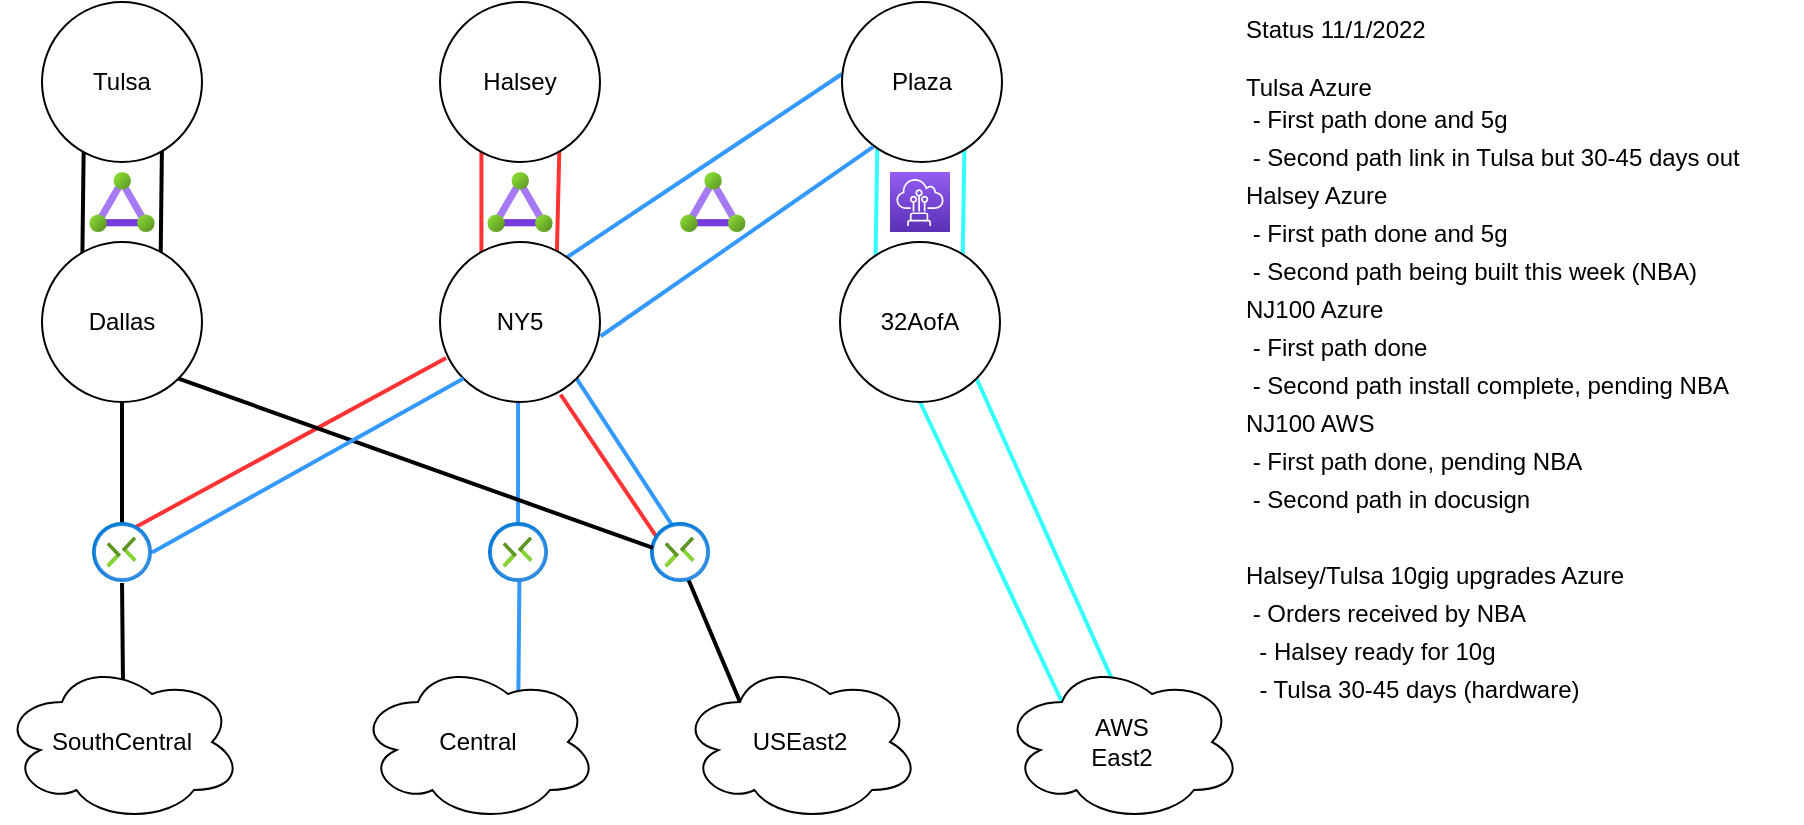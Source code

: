 <mxfile version="20.2.7" type="github">
  <diagram name="Cloud Connectivity" id="WKU88_NRlp5oghHVTHNe">
    <mxGraphModel dx="1278" dy="536" grid="1" gridSize="10" guides="1" tooltips="1" connect="1" arrows="1" fold="1" page="1" pageScale="1" pageWidth="1169" pageHeight="827" math="0" shadow="0">
      <root>
        <mxCell id="qfVMbebjgHPsn-mblnon-0" />
        <mxCell id="qfVMbebjgHPsn-mblnon-1" parent="qfVMbebjgHPsn-mblnon-0" />
        <mxCell id="qfVMbebjgHPsn-mblnon-19" value="" style="endArrow=none;html=1;rounded=0;exitX=0.201;exitY=0.333;exitDx=0;exitDy=0;exitPerimeter=0;entryX=0.288;entryY=0.963;entryDx=0;entryDy=0;entryPerimeter=0;strokeColor=#3399FF;strokeWidth=2;" parent="qfVMbebjgHPsn-mblnon-1" edge="1">
          <mxGeometry width="50" height="50" relative="1" as="geometry">
            <mxPoint x="519.03" y="509.99" as="sourcePoint" />
            <mxPoint x="519.04" y="437.04" as="targetPoint" />
          </mxGeometry>
        </mxCell>
        <mxCell id="5C80HfpC81GCH5MhGB5B-5" value="" style="endArrow=none;html=1;rounded=0;strokeColor=#33FFFF;fillColor=#FF0000;exitX=0.25;exitY=0.25;exitDx=0;exitDy=0;strokeWidth=2;exitPerimeter=0;entryX=0.5;entryY=1;entryDx=0;entryDy=0;" edge="1" parent="qfVMbebjgHPsn-mblnon-1" source="qfVMbebjgHPsn-mblnon-12" target="5C80HfpC81GCH5MhGB5B-2">
          <mxGeometry width="50" height="50" relative="1" as="geometry">
            <mxPoint x="729.996" y="529.996" as="sourcePoint" />
            <mxPoint x="730.996" y="466.564" as="targetPoint" />
          </mxGeometry>
        </mxCell>
        <mxCell id="5C80HfpC81GCH5MhGB5B-6" value="" style="endArrow=none;html=1;rounded=0;strokeColor=#33FFFF;fillColor=#FF0000;exitX=0.465;exitY=0.129;exitDx=0;exitDy=0;entryX=1;entryY=1;entryDx=0;entryDy=0;strokeWidth=2;exitPerimeter=0;" edge="1" parent="qfVMbebjgHPsn-mblnon-1" source="qfVMbebjgHPsn-mblnon-12" target="5C80HfpC81GCH5MhGB5B-2">
          <mxGeometry width="50" height="50" relative="1" as="geometry">
            <mxPoint x="809.996" y="569.996" as="sourcePoint" />
            <mxPoint x="810.996" y="506.564" as="targetPoint" />
          </mxGeometry>
        </mxCell>
        <mxCell id="qfVMbebjgHPsn-mblnon-24" value="" style="endArrow=none;html=1;rounded=0;exitX=0.75;exitY=0.125;exitDx=0;exitDy=0;entryX=0;entryY=0.5;entryDx=0;entryDy=0;fillColor=#FF0000;strokeColor=#3399FF;strokeWidth=2;exitPerimeter=0;" parent="qfVMbebjgHPsn-mblnon-1" source="qfVMbebjgHPsn-mblnon-10" edge="1">
          <mxGeometry width="50" height="50" relative="1" as="geometry">
            <mxPoint x="548.284" y="367.716" as="sourcePoint" />
            <mxPoint x="681" y="276" as="targetPoint" />
          </mxGeometry>
        </mxCell>
        <mxCell id="qfVMbebjgHPsn-mblnon-29" value="" style="endArrow=none;html=1;rounded=0;strokeColor=#33FFFF;fillColor=#FF0000;exitX=0;exitY=0;exitDx=0;exitDy=0;entryX=0;entryY=1;entryDx=0;entryDy=0;strokeWidth=2;" parent="qfVMbebjgHPsn-mblnon-1" edge="1">
          <mxGeometry width="50" height="50" relative="1" as="geometry">
            <mxPoint x="697.716" y="371.716" as="sourcePoint" />
            <mxPoint x="698.716" y="308.284" as="targetPoint" />
          </mxGeometry>
        </mxCell>
        <mxCell id="5C80HfpC81GCH5MhGB5B-0" value="" style="endArrow=none;html=1;rounded=0;strokeColor=#33FFFF;fillColor=#FF0000;exitX=1;exitY=0;exitDx=0;exitDy=0;entryX=1;entryY=1;entryDx=0;entryDy=0;strokeWidth=2;" edge="1" parent="qfVMbebjgHPsn-mblnon-1">
          <mxGeometry width="50" height="50" relative="1" as="geometry">
            <mxPoint x="741.284" y="371.716" as="sourcePoint" />
            <mxPoint x="742.284" y="308.284" as="targetPoint" />
          </mxGeometry>
        </mxCell>
        <mxCell id="qfVMbebjgHPsn-mblnon-25" value="" style="endArrow=none;html=1;rounded=0;entryX=0.754;entryY=0.954;entryDx=0;entryDy=0;strokeColor=#FF3333;strokeWidth=2;entryPerimeter=0;" parent="qfVMbebjgHPsn-mblnon-1" edge="1" target="qfVMbebjgHPsn-mblnon-10">
          <mxGeometry width="50" height="50" relative="1" as="geometry">
            <mxPoint x="590" y="510" as="sourcePoint" />
            <mxPoint x="520" y="440" as="targetPoint" />
          </mxGeometry>
        </mxCell>
        <mxCell id="qfVMbebjgHPsn-mblnon-20" value="" style="endArrow=none;html=1;rounded=0;strokeColor=#3399FF;strokeWidth=2;exitX=0.668;exitY=0.229;exitDx=0;exitDy=0;exitPerimeter=0;entryX=0.524;entryY=0.924;entryDx=0;entryDy=0;entryPerimeter=0;" parent="qfVMbebjgHPsn-mblnon-1" target="qfVMbebjgHPsn-mblnon-15" edge="1" source="qfVMbebjgHPsn-mblnon-13">
          <mxGeometry width="50" height="50" relative="1" as="geometry">
            <mxPoint x="532" y="580" as="sourcePoint" />
            <mxPoint x="459" y="533.591" as="targetPoint" />
          </mxGeometry>
        </mxCell>
        <mxCell id="JSvdRQkjygEm9eyY96WY-1" value="" style="endArrow=none;html=1;rounded=0;exitX=0;exitY=0;exitDx=0;exitDy=0;entryX=0;entryY=1;entryDx=0;entryDy=0;strokeColor=#FF3333;strokeWidth=2;" parent="qfVMbebjgHPsn-mblnon-1" edge="1">
          <mxGeometry width="50" height="50" relative="1" as="geometry">
            <mxPoint x="500.716" y="371.716" as="sourcePoint" />
            <mxPoint x="500.716" y="308.284" as="targetPoint" />
          </mxGeometry>
        </mxCell>
        <mxCell id="qfVMbebjgHPsn-mblnon-23" value="" style="endArrow=none;html=1;rounded=0;exitX=1;exitY=0;exitDx=0;exitDy=0;entryX=0.5;entryY=1;entryDx=0;entryDy=0;strokeColor=#FF3333;strokeWidth=2;" parent="qfVMbebjgHPsn-mblnon-1" edge="1">
          <mxGeometry width="50" height="50" relative="1" as="geometry">
            <mxPoint x="538.284" y="371.716" as="sourcePoint" />
            <mxPoint x="540" y="300" as="targetPoint" />
          </mxGeometry>
        </mxCell>
        <mxCell id="JSvdRQkjygEm9eyY96WY-2" value="" style="endArrow=none;html=1;rounded=0;exitX=0.1;exitY=0.275;exitDx=0;exitDy=0;entryX=0.5;entryY=1;entryDx=0;entryDy=0;strokeWidth=2;exitPerimeter=0;" parent="qfVMbebjgHPsn-mblnon-1" edge="1">
          <mxGeometry width="50" height="50" relative="1" as="geometry">
            <mxPoint x="301" y="382" as="sourcePoint" />
            <mxPoint x="302" y="300" as="targetPoint" />
          </mxGeometry>
        </mxCell>
        <mxCell id="qfVMbebjgHPsn-mblnon-2" value="" style="endArrow=none;html=1;rounded=0;entryX=1;entryY=1;entryDx=0;entryDy=0;exitX=0.917;exitY=0.433;exitDx=0;exitDy=0;exitPerimeter=0;strokeColor=#3399FF;strokeWidth=2;" parent="qfVMbebjgHPsn-mblnon-1" edge="1" target="qfVMbebjgHPsn-mblnon-10">
          <mxGeometry width="50" height="50" relative="1" as="geometry">
            <mxPoint x="603.51" y="512.99" as="sourcePoint" />
            <mxPoint x="604" y="438" as="targetPoint" />
          </mxGeometry>
        </mxCell>
        <mxCell id="qfVMbebjgHPsn-mblnon-3" value="" style="endArrow=none;html=1;rounded=0;exitX=0.25;exitY=0.25;exitDx=0;exitDy=0;exitPerimeter=0;entryX=0.6;entryY=0.867;entryDx=0;entryDy=0;entryPerimeter=0;strokeWidth=2;" parent="qfVMbebjgHPsn-mblnon-1" source="qfVMbebjgHPsn-mblnon-14" target="qfVMbebjgHPsn-mblnon-16" edge="1">
          <mxGeometry width="50" height="50" relative="1" as="geometry">
            <mxPoint x="589.99" y="539.01" as="sourcePoint" />
            <mxPoint x="531" y="490" as="targetPoint" />
          </mxGeometry>
        </mxCell>
        <mxCell id="qfVMbebjgHPsn-mblnon-4" value="" style="endArrow=none;html=1;rounded=0;exitX=0.504;exitY=0.107;exitDx=0;exitDy=0;exitPerimeter=0;strokeWidth=2;entryX=0.467;entryY=1.017;entryDx=0;entryDy=0;entryPerimeter=0;" parent="qfVMbebjgHPsn-mblnon-1" edge="1" source="qfVMbebjgHPsn-mblnon-11">
          <mxGeometry width="50" height="50" relative="1" as="geometry">
            <mxPoint x="321" y="586" as="sourcePoint" />
            <mxPoint x="321.01" y="530.51" as="targetPoint" />
          </mxGeometry>
        </mxCell>
        <mxCell id="qfVMbebjgHPsn-mblnon-5" value="" style="endArrow=none;html=1;rounded=0;exitX=1;exitY=0;exitDx=0;exitDy=0;entryX=0.5;entryY=1;entryDx=0;entryDy=0;strokeWidth=2;" parent="qfVMbebjgHPsn-mblnon-1" edge="1">
          <mxGeometry width="50" height="50" relative="1" as="geometry">
            <mxPoint x="340.284" y="371.716" as="sourcePoint" />
            <mxPoint x="341" y="310" as="targetPoint" />
          </mxGeometry>
        </mxCell>
        <mxCell id="qfVMbebjgHPsn-mblnon-6" value="Tulsa" style="ellipse;whiteSpace=wrap;html=1;aspect=fixed;" parent="qfVMbebjgHPsn-mblnon-1" vertex="1">
          <mxGeometry x="281" y="240" width="80" height="80" as="geometry" />
        </mxCell>
        <mxCell id="qfVMbebjgHPsn-mblnon-7" value="Halsey" style="ellipse;whiteSpace=wrap;html=1;aspect=fixed;" parent="qfVMbebjgHPsn-mblnon-1" vertex="1">
          <mxGeometry x="480" y="240" width="80" height="80" as="geometry" />
        </mxCell>
        <mxCell id="qfVMbebjgHPsn-mblnon-8" value="Plaza" style="ellipse;whiteSpace=wrap;html=1;aspect=fixed;" parent="qfVMbebjgHPsn-mblnon-1" vertex="1">
          <mxGeometry x="681" y="240" width="80" height="80" as="geometry" />
        </mxCell>
        <mxCell id="qfVMbebjgHPsn-mblnon-9" value="Dallas" style="ellipse;whiteSpace=wrap;html=1;aspect=fixed;" parent="qfVMbebjgHPsn-mblnon-1" vertex="1">
          <mxGeometry x="281" y="360" width="80" height="80" as="geometry" />
        </mxCell>
        <mxCell id="qfVMbebjgHPsn-mblnon-10" value="NY5" style="ellipse;whiteSpace=wrap;html=1;aspect=fixed;" parent="qfVMbebjgHPsn-mblnon-1" vertex="1">
          <mxGeometry x="480" y="360" width="80" height="80" as="geometry" />
        </mxCell>
        <mxCell id="qfVMbebjgHPsn-mblnon-11" value="SouthCentral" style="ellipse;shape=cloud;whiteSpace=wrap;html=1;" parent="qfVMbebjgHPsn-mblnon-1" vertex="1">
          <mxGeometry x="261" y="570" width="120" height="80" as="geometry" />
        </mxCell>
        <mxCell id="qfVMbebjgHPsn-mblnon-12" value="&lt;div&gt;AWS&lt;/div&gt;&lt;div&gt;East2&lt;br&gt;&lt;/div&gt;" style="ellipse;shape=cloud;whiteSpace=wrap;html=1;" parent="qfVMbebjgHPsn-mblnon-1" vertex="1">
          <mxGeometry x="761" y="570" width="120" height="80" as="geometry" />
        </mxCell>
        <mxCell id="qfVMbebjgHPsn-mblnon-13" value="Central" style="ellipse;shape=cloud;whiteSpace=wrap;html=1;" parent="qfVMbebjgHPsn-mblnon-1" vertex="1">
          <mxGeometry x="439" y="570" width="120" height="80" as="geometry" />
        </mxCell>
        <mxCell id="qfVMbebjgHPsn-mblnon-14" value="USEast2" style="ellipse;shape=cloud;whiteSpace=wrap;html=1;" parent="qfVMbebjgHPsn-mblnon-1" vertex="1">
          <mxGeometry x="600" y="570" width="120" height="80" as="geometry" />
        </mxCell>
        <mxCell id="qfVMbebjgHPsn-mblnon-15" value="" style="aspect=fixed;html=1;points=[];align=center;image;fontSize=12;image=img/lib/azure2/networking/Connections.svg;" parent="qfVMbebjgHPsn-mblnon-1" vertex="1">
          <mxGeometry x="504" y="500" width="30" height="30" as="geometry" />
        </mxCell>
        <mxCell id="qfVMbebjgHPsn-mblnon-16" value="" style="aspect=fixed;html=1;points=[];align=center;image;fontSize=12;image=img/lib/azure2/networking/Connections.svg;" parent="qfVMbebjgHPsn-mblnon-1" vertex="1">
          <mxGeometry x="585" y="500" width="30" height="30" as="geometry" />
        </mxCell>
        <mxCell id="qfVMbebjgHPsn-mblnon-17" value="" style="endArrow=none;html=1;rounded=0;exitX=0.5;exitY=0.067;exitDx=0;exitDy=0;exitPerimeter=0;strokeWidth=2;entryX=0.5;entryY=1;entryDx=0;entryDy=0;" parent="qfVMbebjgHPsn-mblnon-1" source="qfVMbebjgHPsn-mblnon-35" target="qfVMbebjgHPsn-mblnon-9" edge="1">
          <mxGeometry width="50" height="50" relative="1" as="geometry">
            <mxPoint x="344.99" y="500.99" as="sourcePoint" />
            <mxPoint x="331" y="440" as="targetPoint" />
          </mxGeometry>
        </mxCell>
        <mxCell id="qfVMbebjgHPsn-mblnon-18" value="" style="endArrow=none;html=1;rounded=0;entryX=0.038;entryY=0.725;entryDx=0;entryDy=0;entryPerimeter=0;strokeColor=#FF3333;strokeWidth=2;exitX=0.7;exitY=0.1;exitDx=0;exitDy=0;exitPerimeter=0;" parent="qfVMbebjgHPsn-mblnon-1" source="qfVMbebjgHPsn-mblnon-35" target="qfVMbebjgHPsn-mblnon-10" edge="1">
          <mxGeometry width="50" height="50" relative="1" as="geometry">
            <mxPoint x="451" y="510" as="sourcePoint" />
            <mxPoint x="451" y="498" as="targetPoint" />
          </mxGeometry>
        </mxCell>
        <mxCell id="qfVMbebjgHPsn-mblnon-21" value="" style="endArrow=none;html=1;rounded=0;exitX=0.05;exitY=0.433;exitDx=0;exitDy=0;exitPerimeter=0;entryX=1;entryY=1;entryDx=0;entryDy=0;strokeWidth=2;" parent="qfVMbebjgHPsn-mblnon-1" source="qfVMbebjgHPsn-mblnon-16" target="qfVMbebjgHPsn-mblnon-9" edge="1">
          <mxGeometry width="50" height="50" relative="1" as="geometry">
            <mxPoint x="459.01" y="515.01" as="sourcePoint" />
            <mxPoint x="491" y="450" as="targetPoint" />
          </mxGeometry>
        </mxCell>
        <mxCell id="qfVMbebjgHPsn-mblnon-26" value="" style="endArrow=none;html=1;rounded=0;exitX=0.933;exitY=0.35;exitDx=0;exitDy=0;exitPerimeter=0;entryX=0;entryY=1;entryDx=0;entryDy=0;strokeColor=#3399FF;strokeWidth=2;" parent="qfVMbebjgHPsn-mblnon-1" edge="1" target="qfVMbebjgHPsn-mblnon-10">
          <mxGeometry width="50" height="50" relative="1" as="geometry">
            <mxPoint x="336" y="515.22" as="sourcePoint" />
            <mxPoint x="483.726" y="430.004" as="targetPoint" />
          </mxGeometry>
        </mxCell>
        <mxCell id="qfVMbebjgHPsn-mblnon-34" value="" style="aspect=fixed;html=1;points=[];align=center;image;fontSize=12;image=img/lib/azure2/networking/ExpressRoute_Circuits.svg;imageBackground=none;" parent="qfVMbebjgHPsn-mblnon-1" vertex="1">
          <mxGeometry x="503.6" y="325" width="32.81" height="30" as="geometry" />
        </mxCell>
        <mxCell id="qfVMbebjgHPsn-mblnon-35" value="" style="aspect=fixed;html=1;points=[];align=center;image;fontSize=12;image=img/lib/azure2/networking/Connections.svg;" parent="qfVMbebjgHPsn-mblnon-1" vertex="1">
          <mxGeometry x="306" y="500" width="30" height="30" as="geometry" />
        </mxCell>
        <mxCell id="JSvdRQkjygEm9eyY96WY-0" value="" style="endArrow=none;html=1;rounded=0;exitX=1.004;exitY=0.589;exitDx=0;exitDy=0;entryX=0;entryY=1;entryDx=0;entryDy=0;fillColor=#FF0000;strokeColor=#3399FF;strokeWidth=2;exitPerimeter=0;" parent="qfVMbebjgHPsn-mblnon-1" edge="1" source="qfVMbebjgHPsn-mblnon-10">
          <mxGeometry width="50" height="50" relative="1" as="geometry">
            <mxPoint x="564" y="404" as="sourcePoint" />
            <mxPoint x="696.716" y="312.284" as="targetPoint" />
          </mxGeometry>
        </mxCell>
        <mxCell id="qfVMbebjgHPsn-mblnon-33" value="" style="aspect=fixed;html=1;points=[];align=center;image;fontSize=12;image=img/lib/azure2/networking/ExpressRoute_Circuits.svg;imageBackground=none;" parent="qfVMbebjgHPsn-mblnon-1" vertex="1">
          <mxGeometry x="600" y="325" width="32.81" height="30" as="geometry" />
        </mxCell>
        <mxCell id="qfVMbebjgHPsn-mblnon-22" value="" style="aspect=fixed;html=1;points=[];align=center;image;fontSize=12;image=img/lib/azure2/networking/ExpressRoute_Circuits.svg;imageBackground=none;" parent="qfVMbebjgHPsn-mblnon-1" vertex="1">
          <mxGeometry x="304.595" y="325" width="32.81" height="30" as="geometry" />
        </mxCell>
        <mxCell id="5C80HfpC81GCH5MhGB5B-2" value="32AofA" style="ellipse;whiteSpace=wrap;html=1;aspect=fixed;" vertex="1" parent="qfVMbebjgHPsn-mblnon-1">
          <mxGeometry x="680" y="360" width="80" height="80" as="geometry" />
        </mxCell>
        <mxCell id="5C80HfpC81GCH5MhGB5B-7" value="" style="sketch=0;points=[[0,0,0],[0.25,0,0],[0.5,0,0],[0.75,0,0],[1,0,0],[0,1,0],[0.25,1,0],[0.5,1,0],[0.75,1,0],[1,1,0],[0,0.25,0],[0,0.5,0],[0,0.75,0],[1,0.25,0],[1,0.5,0],[1,0.75,0]];outlineConnect=0;fontColor=#232F3E;gradientColor=#945DF2;gradientDirection=north;fillColor=#5A30B5;strokeColor=#ffffff;dashed=0;verticalLabelPosition=bottom;verticalAlign=top;align=center;html=1;fontSize=12;fontStyle=0;aspect=fixed;shape=mxgraph.aws4.resourceIcon;resIcon=mxgraph.aws4.direct_connect;" vertex="1" parent="qfVMbebjgHPsn-mblnon-1">
          <mxGeometry x="705" y="325" width="30" height="30" as="geometry" />
        </mxCell>
        <mxCell id="5C80HfpC81GCH5MhGB5B-8" value="&lt;div style=&quot;&quot;&gt;&lt;font style=&quot;font-size: 12px;&quot; face=&quot;Helvetica&quot;&gt;&lt;span style=&quot;&quot;&gt;Status 11/1/2022&lt;/span&gt;&lt;/font&gt;&lt;/div&gt;&lt;div style=&quot;&quot;&gt;&lt;font style=&quot;font-size: 12px;&quot; face=&quot;Helvetica&quot;&gt;&lt;span style=&quot;&quot;&gt;&lt;br&gt;&lt;/span&gt;&lt;/font&gt;&lt;/div&gt;&lt;div style=&quot;&quot;&gt;&lt;font style=&quot;font-size: 12px;&quot; face=&quot;Helvetica&quot;&gt;&lt;span style=&quot;&quot;&gt;Tulsa Azure&lt;/span&gt;&lt;/font&gt;&lt;/div&gt;&lt;div style=&quot;font-weight: normal; line-height: 19px;&quot;&gt;&lt;div&gt;&lt;font style=&quot;font-size: 12px;&quot; face=&quot;Helvetica&quot;&gt;&lt;span style=&quot;&quot;&gt;&amp;nbsp;- First path done and 5g&lt;/span&gt;&lt;/font&gt;&lt;/div&gt;&lt;div&gt;&lt;font style=&quot;font-size: 12px;&quot; face=&quot;Helvetica&quot;&gt;&lt;span style=&quot;&quot;&gt;&amp;nbsp;- Second path link in Tulsa but 30-45 days out&lt;/span&gt;&lt;/font&gt;&lt;/div&gt;&lt;font style=&quot;font-size: 12px;&quot; face=&quot;Helvetica&quot;&gt;&lt;span style=&quot;&quot;&gt;Halsey Azure&lt;/span&gt;&lt;span style=&quot;&quot;&gt;&lt;br&gt;&lt;/span&gt;&lt;/font&gt;&lt;/div&gt;&lt;div style=&quot;font-weight: normal; line-height: 19px;&quot;&gt;&lt;font style=&quot;font-size: 12px;&quot; face=&quot;Helvetica&quot;&gt;&lt;span style=&quot;&quot;&gt;&amp;nbsp;- First path done and 5g&lt;/span&gt;&lt;span style=&quot;&quot;&gt;&lt;/span&gt;&lt;/font&gt;&lt;div&gt;&lt;font style=&quot;font-size: 12px;&quot; face=&quot;Helvetica&quot;&gt;&lt;span style=&quot;&quot;&gt;&amp;nbsp;- Second path being built this &lt;span style=&quot;white-space: pre;&quot;&gt;&lt;/span&gt;week (NBA)&lt;/span&gt;&lt;/font&gt;&lt;/div&gt;&lt;font style=&quot;font-size: 12px;&quot; face=&quot;Helvetica&quot;&gt;&lt;span style=&quot;&quot;&gt;NJ100 Azure&lt;/span&gt;&lt;/font&gt;&lt;div&gt;&lt;font style=&quot;font-size: 12px;&quot; face=&quot;Helvetica&quot;&gt;&lt;span style=&quot;&quot;&gt;&amp;nbsp;- First path done&lt;/span&gt;&lt;/font&gt;&lt;/div&gt;&lt;div&gt;&lt;font style=&quot;font-size: 12px;&quot; face=&quot;Helvetica&quot;&gt;&lt;span style=&quot;&quot;&gt;&amp;nbsp;- Second path install complete, pending NBA&lt;br&gt;&lt;/span&gt;&lt;/font&gt;&lt;/div&gt;&lt;font style=&quot;font-size: 12px;&quot; face=&quot;Helvetica&quot;&gt;&lt;span style=&quot;&quot;&gt;NJ100 AWS&lt;/span&gt;&lt;/font&gt;&lt;div&gt;&lt;font style=&quot;font-size: 12px;&quot; face=&quot;Helvetica&quot;&gt;&lt;span style=&quot;&quot;&gt;&amp;nbsp;- First path done, pending NBA&lt;/span&gt;&lt;/font&gt;&lt;/div&gt;&lt;div&gt;&lt;font style=&quot;font-size: 12px;&quot; face=&quot;Helvetica&quot;&gt;&lt;span style=&quot;&quot;&gt;&amp;nbsp;- Second path in docusign&lt;/span&gt;&lt;/font&gt;&lt;/div&gt;&lt;font style=&quot;font-size: 12px;&quot; face=&quot;Helvetica&quot;&gt;&lt;span style=&quot;&quot;&gt;&lt;/span&gt;&lt;span style=&quot;&quot;&gt;&lt;br&gt;&lt;/span&gt;&lt;/font&gt;&lt;/div&gt;&lt;div style=&quot;font-weight: normal; line-height: 19px;&quot;&gt;&lt;font style=&quot;font-size: 12px;&quot; face=&quot;Helvetica&quot;&gt;&lt;span style=&quot;&quot;&gt;Halsey/Tulsa 10gig upgrades Azure&lt;/span&gt;&lt;/font&gt;&lt;div&gt;&lt;font style=&quot;font-size: 12px;&quot; face=&quot;Helvetica&quot;&gt;&lt;span style=&quot;&quot;&gt;&amp;nbsp;- Orders received by NBA&lt;br&gt;&lt;/span&gt;&lt;/font&gt;&lt;/div&gt;&lt;div&gt;&lt;font style=&quot;font-size: 12px;&quot; face=&quot;Helvetica&quot;&gt;&lt;span style=&quot;&quot;&gt;&amp;nbsp;&lt;span style=&quot;white-space: pre;&quot;&gt;	- &lt;/span&gt;Halsey ready for 10g&lt;/span&gt;&lt;/font&gt;&lt;/div&gt;&lt;div&gt;&lt;font style=&quot;font-size: 12px;&quot; face=&quot;Helvetica&quot;&gt;&lt;span style=&quot;&quot;&gt;&amp;nbsp;&lt;span style=&quot;white-space: pre;&quot;&gt;	&lt;/span&gt;- Tulsa 30-45 days (hardware)&lt;/span&gt;&lt;/font&gt;&lt;/div&gt;&lt;/div&gt;" style="text;whiteSpace=wrap;html=1;fillColor=#FFFFFF;fontColor=default;labelBackgroundColor=none;" vertex="1" parent="qfVMbebjgHPsn-mblnon-1">
          <mxGeometry x="881" y="240" width="280" height="400" as="geometry" />
        </mxCell>
      </root>
    </mxGraphModel>
  </diagram>
</mxfile>
